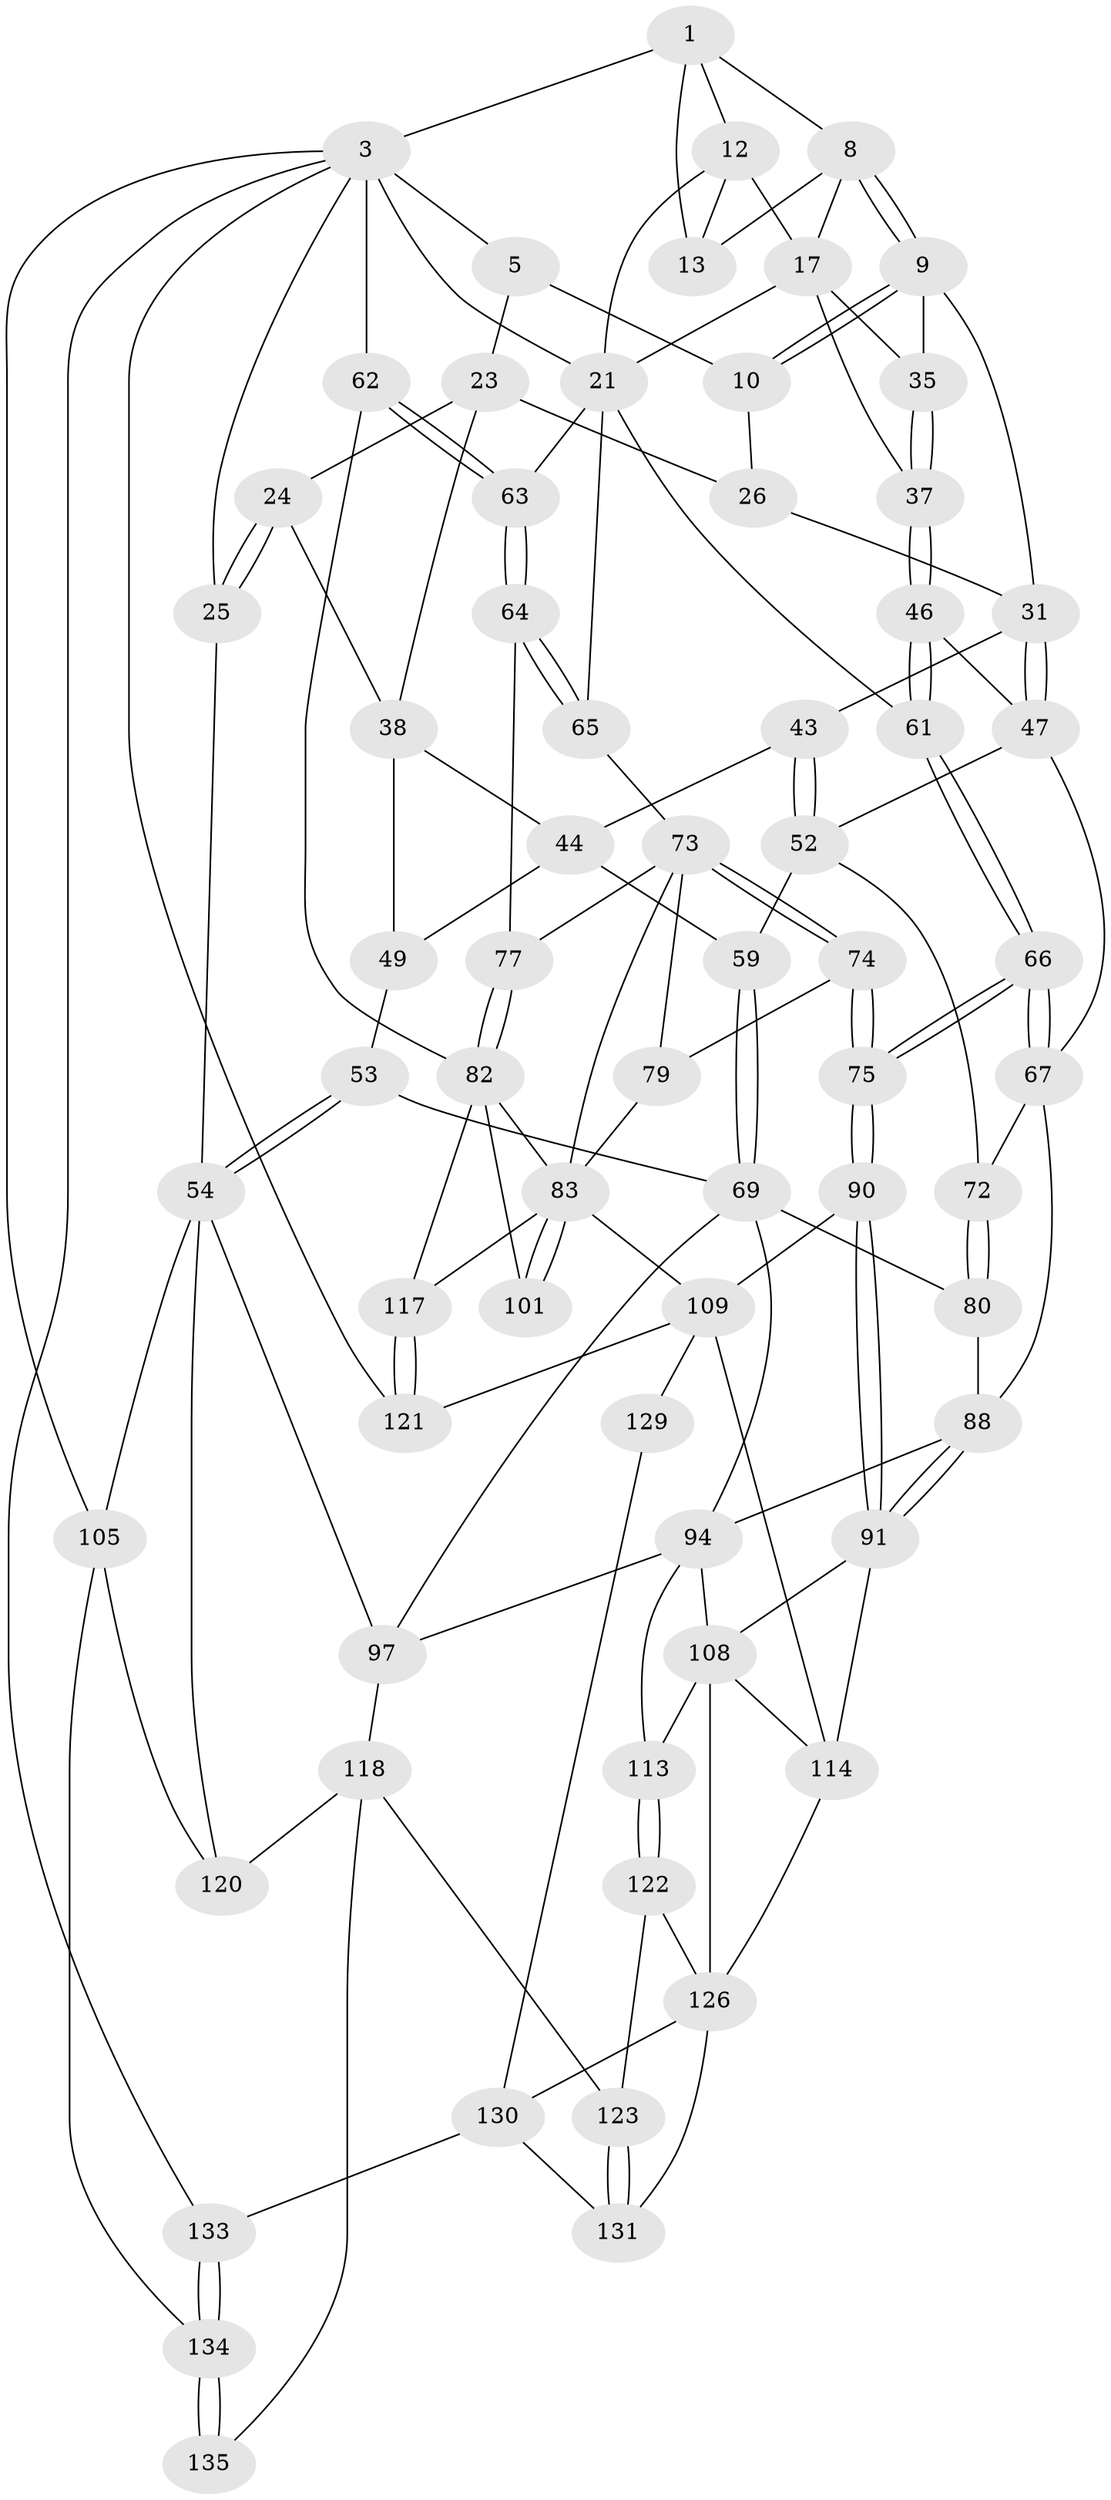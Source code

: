// original degree distribution, {3: 0.014705882352941176, 4: 0.2426470588235294, 6: 0.22794117647058823, 5: 0.5147058823529411}
// Generated by graph-tools (version 1.1) at 2025/28/03/15/25 16:28:10]
// undirected, 68 vertices, 153 edges
graph export_dot {
graph [start="1"]
  node [color=gray90,style=filled];
  1 [pos="+0.5200294904952323+0",super="+2+7"];
  3 [pos="+1+0",super="+4+22+87"];
  5 [pos="+0+0",super="+6+14"];
  8 [pos="+0.45658937010008344+0.1411572850201131",super="+19"];
  9 [pos="+0.4542928833343354+0.14285273111615818",super="+30"];
  10 [pos="+0.3895395249463724+0.10704292964459615",super="+11+29"];
  12 [pos="+0.6390734700239918+0",super="+16"];
  13 [pos="+0.5643280760039256+0.05462480893304987"];
  17 [pos="+0.6337371234069715+0.13193445381967037",super="+34+18"];
  21 [pos="+0.8435903059804956+0.1065692984722449",super="+41"];
  23 [pos="+0.1029673539170359+0.1618968582167859",super="+28"];
  24 [pos="+0+0.055807176434990766",super="+40"];
  25 [pos="+0+0",super="+48"];
  26 [pos="+0.23932247701105136+0.11030216133874496",super="+27"];
  31 [pos="+0.42662912912522477+0.2611224855512362",super="+32"];
  35 [pos="+0.5908949934443798+0.27685924563408904"];
  37 [pos="+0.6341999738754239+0.33526772769780433"];
  38 [pos="+0.1418918784706722+0.2555503047708893",super="+39"];
  43 [pos="+0.38100458948792304+0.33603401908453157"];
  44 [pos="+0.3213915351320136+0.34807853677886313",super="+45+56"];
  46 [pos="+0.5912826876213609+0.40890240687616464"];
  47 [pos="+0.588079483823665+0.41020386702988887",super="+51"];
  49 [pos="+0.22150717343229917+0.4669114660037949",super="+50+57"];
  52 [pos="+0.4453877358946732+0.44934059400678444",super="+58"];
  53 [pos="+0+0.6192487439305489",super="+68"];
  54 [pos="+0+0.6208422529378903",super="+55+98"];
  59 [pos="+0.2874045038575855+0.5378174222746073"];
  61 [pos="+0.6664936814875857+0.5158068823556629"];
  62 [pos="+1+0.3851546635253873",super="+85"];
  63 [pos="+1+0.385926199561629"];
  64 [pos="+0.9756493683010999+0.533280144787127"];
  65 [pos="+0.7868863752867397+0.5248156460462725"];
  66 [pos="+0.6201283064030954+0.6790948826206712"];
  67 [pos="+0.5518626420541423+0.6365351583175762",super="+71"];
  69 [pos="+0.27575459248480116+0.5607984713490686",super="+81+70"];
  72 [pos="+0.4141697859977392+0.6259747664309224"];
  73 [pos="+0.7874306693484611+0.5424637954140828",super="+76"];
  74 [pos="+0.7043362396353728+0.6878801527466123"];
  75 [pos="+0.6215494341788761+0.6817167918743984"];
  77 [pos="+0.932386874703448+0.6037961815249318"];
  79 [pos="+0.7380681825170979+0.7029603471429189"];
  80 [pos="+0.34040854920186+0.7081155163412612"];
  82 [pos="+0.9131409257240108+0.673717720329254",super="+86"];
  83 [pos="+0.9021436377590029+0.6847786977983344",super="+84"];
  88 [pos="+0.44041714356652306+0.7196347287074003",super="+89"];
  90 [pos="+0.5754782866539349+0.7988528967075824"];
  91 [pos="+0.47300643137759757+0.7875485203782199",super="+107"];
  94 [pos="+0.34075395446711043+0.7630009172141098",super="+95"];
  97 [pos="+0.1789111828513038+0.8171817523306744",super="+99"];
  101 [pos="+0.9456725237537762+0.7712988403821406"];
  105 [pos="+0+0.8714354308061254",super="+125"];
  108 [pos="+0.4144635083897338+0.7979963940133267",super="+112"];
  109 [pos="+0.7703095365888746+0.9373131635011441",super="+124+110"];
  113 [pos="+0.3002253205447921+0.8700802992068252"];
  114 [pos="+0.4307195732730458+0.8905425146457635",super="+116"];
  117 [pos="+0.9229238949930716+0.8524568274604535"];
  118 [pos="+0.1712276110106812+0.92307387153335",super="+119"];
  120 [pos="+0.06412322646560298+0.90567271392222"];
  121 [pos="+1+1"];
  122 [pos="+0.29295040647755+0.9142918160339242"];
  123 [pos="+0.18599156364258684+0.9326705979293702"];
  126 [pos="+0.4085756356696578+0.9375496879935294",super="+127+128"];
  129 [pos="+0.595292299420216+1"];
  130 [pos="+0.4464682294230511+1",super="+132"];
  131 [pos="+0.3039962811299511+1"];
  133 [pos="+0.14485740415908993+1"];
  134 [pos="+0.12295395455360156+1",super="+136"];
  135 [pos="+0.13155138437841837+0.9887541163239095"];
  1 -- 3;
  1 -- 12;
  1 -- 8;
  1 -- 13;
  3 -- 25;
  3 -- 5;
  3 -- 21;
  3 -- 62 [weight=2];
  3 -- 105;
  3 -- 133;
  3 -- 121;
  5 -- 23;
  5 -- 10 [weight=2];
  8 -- 9;
  8 -- 9;
  8 -- 13;
  8 -- 17;
  9 -- 10;
  9 -- 10;
  9 -- 35;
  9 -- 31;
  10 -- 26 [weight=3];
  12 -- 13;
  12 -- 17 [weight=2];
  12 -- 21;
  17 -- 37;
  17 -- 35;
  17 -- 21;
  21 -- 65;
  21 -- 61;
  21 -- 63;
  23 -- 24;
  23 -- 38;
  23 -- 26;
  24 -- 25 [weight=2];
  24 -- 25;
  24 -- 38;
  25 -- 54;
  26 -- 31;
  31 -- 47;
  31 -- 47;
  31 -- 43;
  35 -- 37;
  35 -- 37;
  37 -- 46;
  37 -- 46;
  38 -- 44;
  38 -- 49;
  43 -- 44;
  43 -- 52;
  43 -- 52;
  44 -- 49 [weight=2];
  44 -- 59;
  46 -- 47;
  46 -- 61;
  46 -- 61;
  47 -- 67;
  47 -- 52;
  49 -- 53 [weight=2];
  52 -- 72;
  52 -- 59;
  53 -- 54;
  53 -- 54;
  53 -- 69;
  54 -- 105;
  54 -- 120;
  54 -- 97;
  59 -- 69;
  59 -- 69;
  61 -- 66;
  61 -- 66;
  62 -- 63;
  62 -- 63;
  62 -- 82;
  63 -- 64;
  63 -- 64;
  64 -- 65;
  64 -- 65;
  64 -- 77;
  65 -- 73;
  66 -- 67;
  66 -- 67;
  66 -- 75;
  66 -- 75;
  67 -- 72;
  67 -- 88;
  69 -- 80;
  69 -- 97;
  69 -- 94;
  72 -- 80;
  72 -- 80;
  73 -- 74;
  73 -- 74;
  73 -- 77;
  73 -- 79;
  73 -- 83;
  74 -- 75;
  74 -- 75;
  74 -- 79;
  75 -- 90;
  75 -- 90;
  77 -- 82;
  77 -- 82;
  79 -- 83;
  80 -- 88;
  82 -- 83;
  82 -- 101;
  82 -- 117;
  83 -- 101 [weight=2];
  83 -- 101;
  83 -- 117;
  83 -- 109;
  88 -- 91;
  88 -- 91;
  88 -- 94;
  90 -- 91;
  90 -- 91;
  90 -- 109;
  91 -- 114;
  91 -- 108;
  94 -- 108;
  94 -- 113;
  94 -- 97;
  97 -- 118;
  105 -- 120;
  105 -- 134;
  108 -- 113;
  108 -- 114;
  108 -- 126;
  109 -- 121;
  109 -- 129 [weight=2];
  109 -- 114;
  113 -- 122;
  113 -- 122;
  114 -- 126;
  117 -- 121;
  117 -- 121;
  118 -- 123;
  118 -- 120;
  118 -- 135;
  122 -- 123;
  122 -- 126;
  123 -- 131;
  123 -- 131;
  126 -- 131;
  126 -- 130;
  129 -- 130;
  130 -- 131;
  130 -- 133;
  133 -- 134;
  133 -- 134;
  134 -- 135 [weight=2];
  134 -- 135;
}
